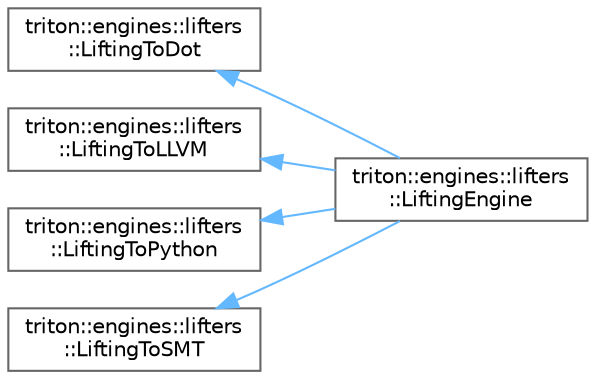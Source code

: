digraph "Graphical Class Hierarchy"
{
 // LATEX_PDF_SIZE
  bgcolor="transparent";
  edge [fontname=Helvetica,fontsize=10,labelfontname=Helvetica,labelfontsize=10];
  node [fontname=Helvetica,fontsize=10,shape=box,height=0.2,width=0.4];
  rankdir="LR";
  Node0 [label="triton::engines::lifters\l::LiftingToDot",height=0.2,width=0.4,color="grey40", fillcolor="white", style="filled",URL="$classtriton_1_1engines_1_1lifters_1_1LiftingToDot.html",tooltip="The lifting to Dot class."];
  Node0 -> Node1 [dir="back",color="steelblue1",style="solid"];
  Node1 [label="triton::engines::lifters\l::LiftingEngine",height=0.2,width=0.4,color="grey40", fillcolor="white", style="filled",URL="$classtriton_1_1engines_1_1lifters_1_1LiftingEngine.html",tooltip="The lifting engine class."];
  Node2 [label="triton::engines::lifters\l::LiftingToLLVM",height=0.2,width=0.4,color="grey40", fillcolor="white", style="filled",URL="$classtriton_1_1engines_1_1lifters_1_1LiftingToLLVM.html",tooltip="The lifting to LLVM class."];
  Node2 -> Node1 [dir="back",color="steelblue1",style="solid"];
  Node3 [label="triton::engines::lifters\l::LiftingToPython",height=0.2,width=0.4,color="grey40", fillcolor="white", style="filled",URL="$classtriton_1_1engines_1_1lifters_1_1LiftingToPython.html",tooltip="The lifting to Python class."];
  Node3 -> Node1 [dir="back",color="steelblue1",style="solid"];
  Node4 [label="triton::engines::lifters\l::LiftingToSMT",height=0.2,width=0.4,color="grey40", fillcolor="white", style="filled",URL="$classtriton_1_1engines_1_1lifters_1_1LiftingToSMT.html",tooltip="The lifting to SMT class."];
  Node4 -> Node1 [dir="back",color="steelblue1",style="solid"];
}
